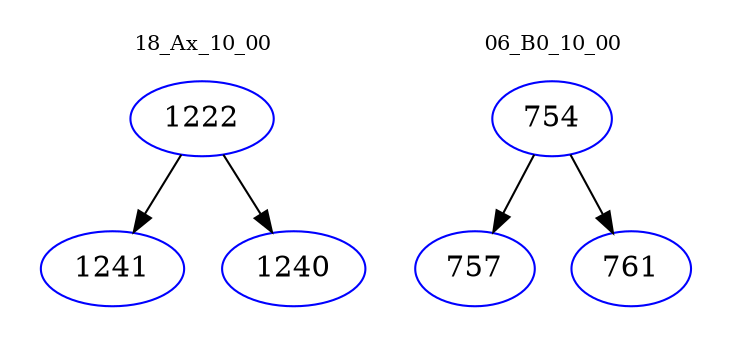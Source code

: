digraph{
subgraph cluster_0 {
color = white
label = "18_Ax_10_00";
fontsize=10;
T0_1222 [label="1222", color="blue"]
T0_1222 -> T0_1241 [color="black"]
T0_1241 [label="1241", color="blue"]
T0_1222 -> T0_1240 [color="black"]
T0_1240 [label="1240", color="blue"]
}
subgraph cluster_1 {
color = white
label = "06_B0_10_00";
fontsize=10;
T1_754 [label="754", color="blue"]
T1_754 -> T1_757 [color="black"]
T1_757 [label="757", color="blue"]
T1_754 -> T1_761 [color="black"]
T1_761 [label="761", color="blue"]
}
}

